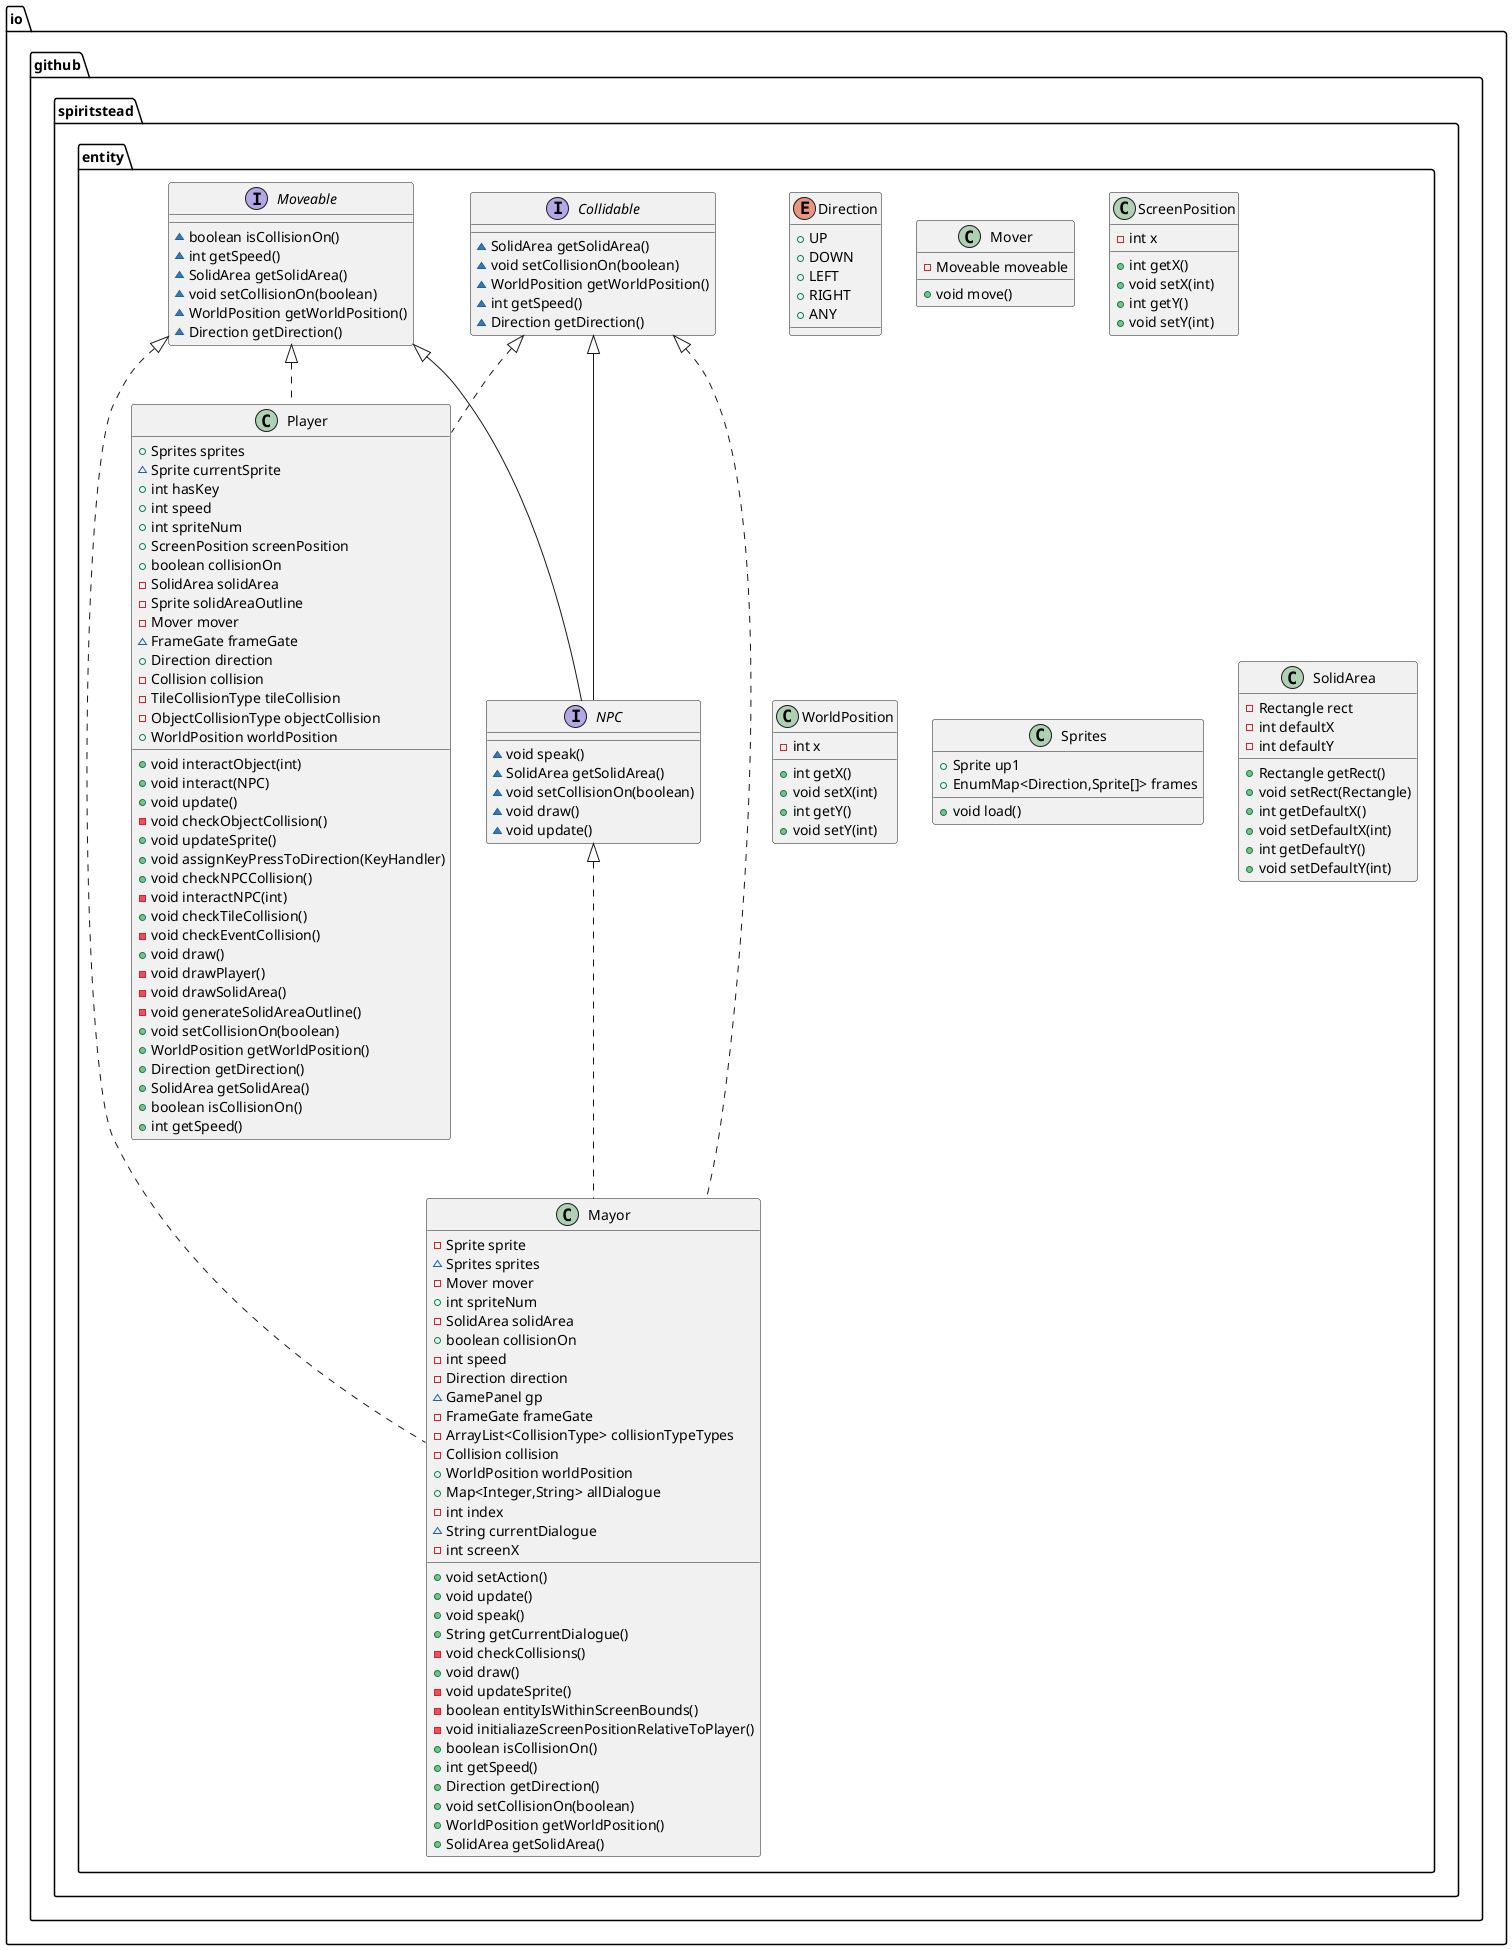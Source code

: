 @startuml
enum io.github.spiritstead.entity.Direction {
+  UP
+  DOWN
+  LEFT
+  RIGHT
+  ANY
}

class io.github.spiritstead.entity.Mover {
- Moveable moveable
+ void move()
}


interface io.github.spiritstead.entity.Collidable {
~ SolidArea getSolidArea()
~ void setCollisionOn(boolean)
~ WorldPosition getWorldPosition()
~ int getSpeed()
~ Direction getDirection()
}

class io.github.spiritstead.entity.ScreenPosition {
- int x
+ int getX()
+ void setX(int)
+ int getY()
+ void setY(int)
}


interface io.github.spiritstead.entity.NPC {
~ void speak()
~ SolidArea getSolidArea()
~ void setCollisionOn(boolean)
~ void draw()
~ void update()
}

class io.github.spiritstead.entity.WorldPosition {
- int x
+ int getX()
+ void setX(int)
+ int getY()
+ void setY(int)
}


class io.github.spiritstead.entity.Mayor {
- Sprite sprite
~ Sprites sprites
- Mover mover
+ int spriteNum
- SolidArea solidArea
+ boolean collisionOn
- int speed
- Direction direction
~ GamePanel gp
- FrameGate frameGate
- ArrayList<CollisionType> collisionTypeTypes
- Collision collision
+ WorldPosition worldPosition
+ Map<Integer,String> allDialogue
- int index
~ String currentDialogue
- int screenX
+ void setAction()
+ void update()
+ void speak()
+ String getCurrentDialogue()
- void checkCollisions()
+ void draw()
- void updateSprite()
- boolean entityIsWithinScreenBounds()
- void initialiazeScreenPositionRelativeToPlayer()
+ boolean isCollisionOn()
+ int getSpeed()
+ Direction getDirection()
+ void setCollisionOn(boolean)
+ WorldPosition getWorldPosition()
+ SolidArea getSolidArea()
}


class io.github.spiritstead.entity.Sprites {
+ Sprite up1
+ EnumMap<Direction,Sprite[]> frames
+ void load()
}


class io.github.spiritstead.entity.Player {
+ Sprites sprites
~ Sprite currentSprite
+ int hasKey
+ int speed
+ int spriteNum
+ ScreenPosition screenPosition
+ boolean collisionOn
- SolidArea solidArea
- Sprite solidAreaOutline
- Mover mover
~ FrameGate frameGate
+ Direction direction
- Collision collision
- TileCollisionType tileCollision
- ObjectCollisionType objectCollision
+ WorldPosition worldPosition
+ void interactObject(int)
+ void interact(NPC)
+ void update()
- void checkObjectCollision()
+ void updateSprite()
+ void assignKeyPressToDirection(KeyHandler)
+ void checkNPCCollision()
- void interactNPC(int)
+ void checkTileCollision()
- void checkEventCollision()
+ void draw()
- void drawPlayer()
- void drawSolidArea()
- void generateSolidAreaOutline()
+ void setCollisionOn(boolean)
+ WorldPosition getWorldPosition()
+ Direction getDirection()
+ SolidArea getSolidArea()
+ boolean isCollisionOn()
+ int getSpeed()
}


interface io.github.spiritstead.entity.Moveable {
~ boolean isCollisionOn()
~ int getSpeed()
~ SolidArea getSolidArea()
~ void setCollisionOn(boolean)
~ WorldPosition getWorldPosition()
~ Direction getDirection()
}

class io.github.spiritstead.entity.SolidArea {
- Rectangle rect
- int defaultX
- int defaultY
+ Rectangle getRect()
+ void setRect(Rectangle)
+ int getDefaultX()
+ void setDefaultX(int)
+ int getDefaultY()
+ void setDefaultY(int)
}




io.github.spiritstead.entity.Collidable <|-- io.github.spiritstead.entity.NPC
io.github.spiritstead.entity.Moveable <|-- io.github.spiritstead.entity.NPC
io.github.spiritstead.entity.Collidable <|.. io.github.spiritstead.entity.Mayor
io.github.spiritstead.entity.Moveable <|.. io.github.spiritstead.entity.Mayor
io.github.spiritstead.entity.NPC <|.. io.github.spiritstead.entity.Mayor
io.github.spiritstead.entity.Collidable <|.. io.github.spiritstead.entity.Player
io.github.spiritstead.entity.Moveable <|.. io.github.spiritstead.entity.Player
@enduml